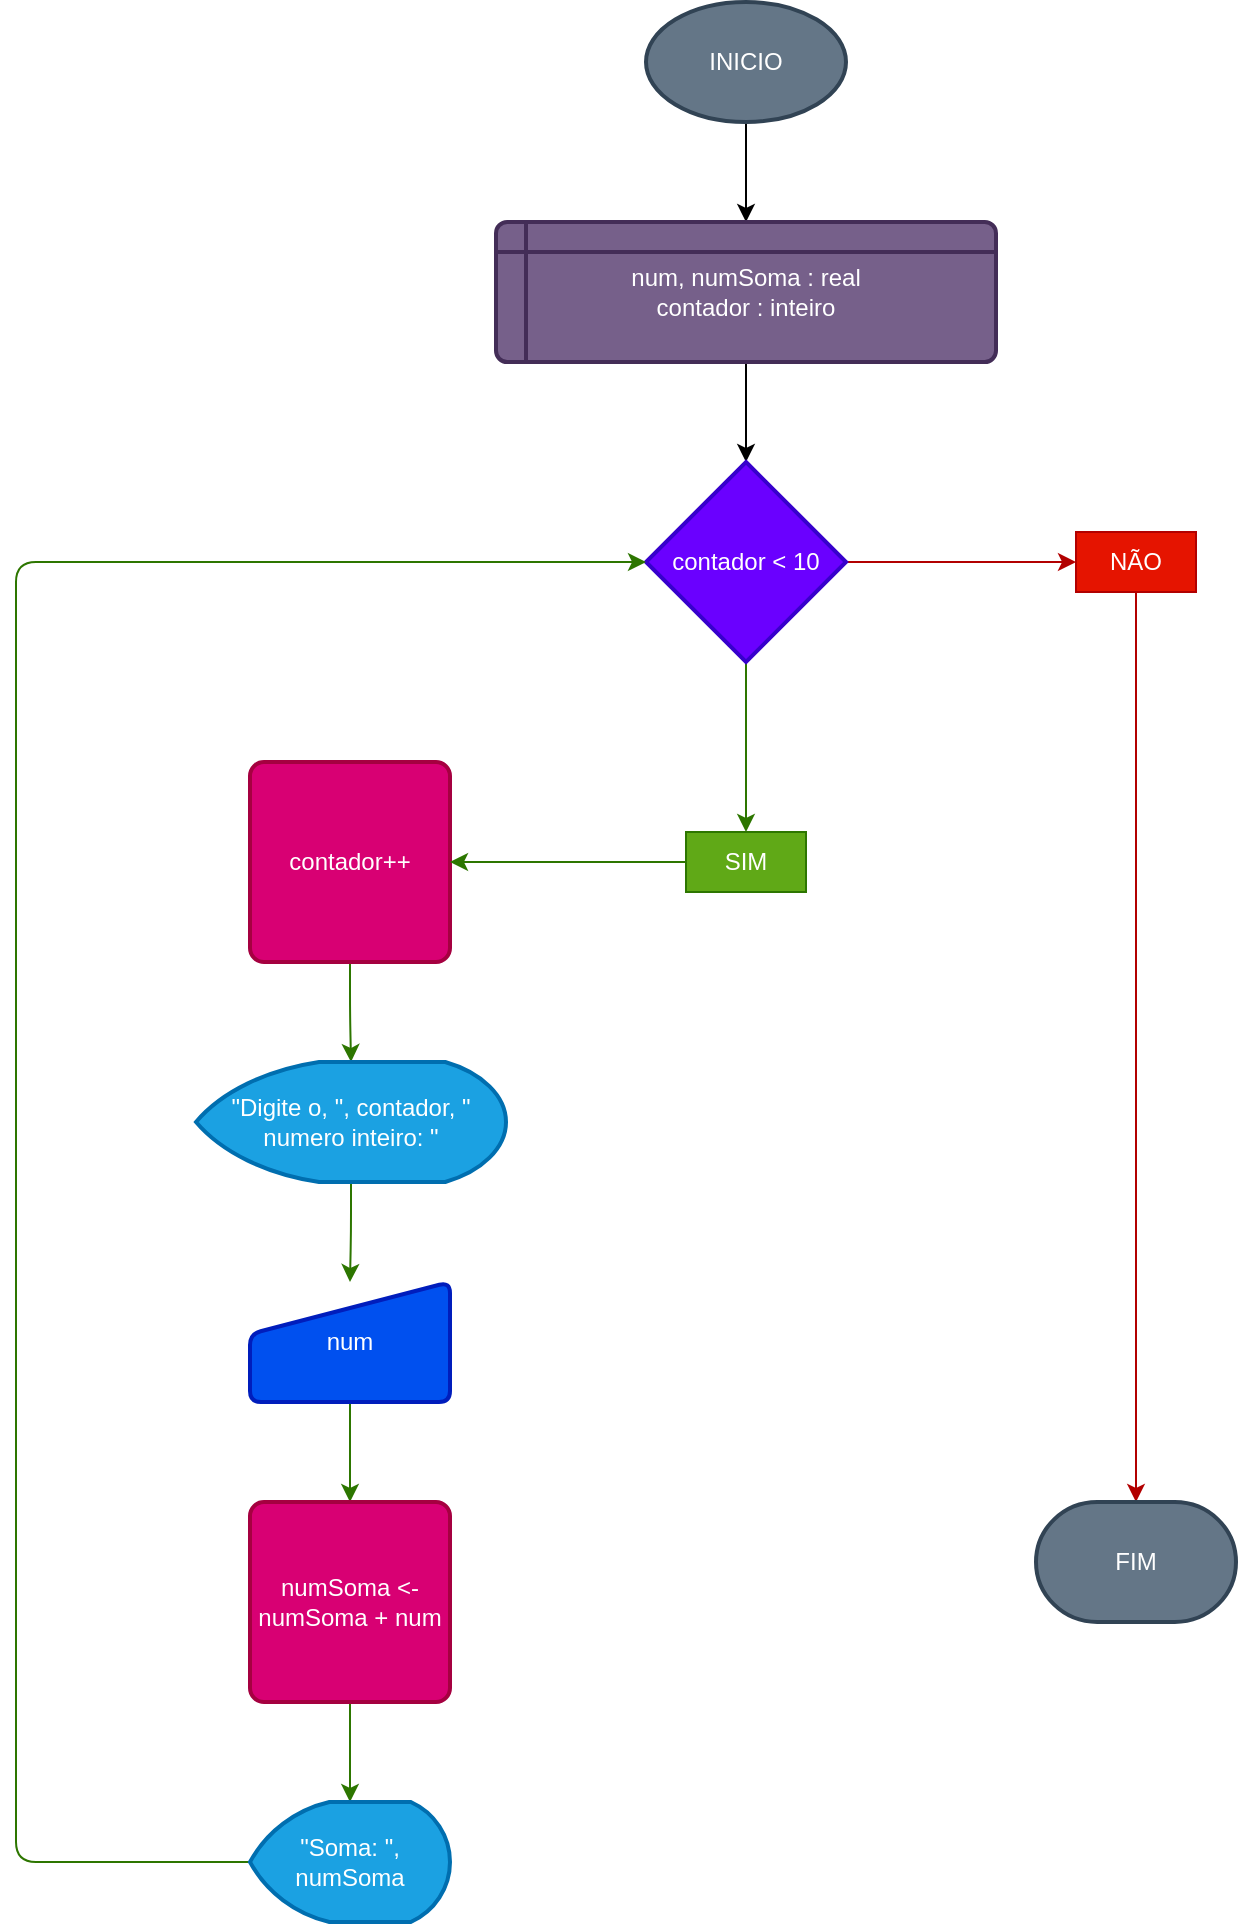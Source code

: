 <mxfile>
    <diagram id="2WaYUVcLMbmCNdOLXXDX" name="Page-1">
        <mxGraphModel dx="1631" dy="976" grid="1" gridSize="10" guides="1" tooltips="1" connect="1" arrows="1" fold="1" page="1" pageScale="1" pageWidth="850" pageHeight="1100" math="0" shadow="0">
            <root>
                <mxCell id="0"/>
                <mxCell id="1" parent="0"/>
                <mxCell id="25" style="edgeStyle=orthogonalEdgeStyle;html=1;entryX=0.5;entryY=0;entryDx=0;entryDy=0;" edge="1" parent="1" source="2" target="3">
                    <mxGeometry relative="1" as="geometry"/>
                </mxCell>
                <mxCell id="2" value="INICIO" style="strokeWidth=2;html=1;shape=mxgraph.flowchart.start_1;whiteSpace=wrap;fillColor=#647687;fontColor=#ffffff;strokeColor=#314354;" vertex="1" parent="1">
                    <mxGeometry x="375" y="50" width="100" height="60" as="geometry"/>
                </mxCell>
                <mxCell id="24" style="edgeStyle=orthogonalEdgeStyle;html=1;entryX=0.5;entryY=0;entryDx=0;entryDy=0;entryPerimeter=0;" edge="1" parent="1" source="3" target="4">
                    <mxGeometry relative="1" as="geometry"/>
                </mxCell>
                <mxCell id="3" value="num, numSoma : real&lt;br&gt;contador : inteiro" style="shape=internalStorage;whiteSpace=wrap;html=1;dx=15;dy=15;rounded=1;arcSize=8;strokeWidth=2;fillColor=#76608a;fontColor=#ffffff;strokeColor=#432D57;" vertex="1" parent="1">
                    <mxGeometry x="300" y="160" width="250" height="70" as="geometry"/>
                </mxCell>
                <mxCell id="18" style="edgeStyle=orthogonalEdgeStyle;html=1;entryX=0.5;entryY=0;entryDx=0;entryDy=0;fillColor=#60a917;strokeColor=#2D7600;" edge="1" parent="1" source="4" target="17">
                    <mxGeometry relative="1" as="geometry"/>
                </mxCell>
                <mxCell id="21" style="edgeStyle=orthogonalEdgeStyle;html=1;entryX=0;entryY=0.5;entryDx=0;entryDy=0;fillColor=#e51400;strokeColor=#B20000;" edge="1" parent="1" source="4" target="20">
                    <mxGeometry relative="1" as="geometry"/>
                </mxCell>
                <mxCell id="4" value="contador &amp;lt; 10" style="strokeWidth=2;html=1;shape=mxgraph.flowchart.decision;whiteSpace=wrap;fillColor=#6a00ff;fontColor=#ffffff;strokeColor=#3700CC;" vertex="1" parent="1">
                    <mxGeometry x="375" y="280" width="100" height="100" as="geometry"/>
                </mxCell>
                <mxCell id="13" style="edgeStyle=orthogonalEdgeStyle;html=1;entryX=0.5;entryY=0;entryDx=0;entryDy=0;entryPerimeter=0;fillColor=#60a917;strokeColor=#2D7600;" edge="1" parent="1" source="5" target="6">
                    <mxGeometry relative="1" as="geometry"/>
                </mxCell>
                <mxCell id="5" value="contador++" style="rounded=1;whiteSpace=wrap;html=1;absoluteArcSize=1;arcSize=14;strokeWidth=2;fillColor=#d80073;fontColor=#ffffff;strokeColor=#A50040;" vertex="1" parent="1">
                    <mxGeometry x="177" y="430" width="100" height="100" as="geometry"/>
                </mxCell>
                <mxCell id="14" style="edgeStyle=orthogonalEdgeStyle;html=1;entryX=0.5;entryY=0;entryDx=0;entryDy=0;fillColor=#60a917;strokeColor=#2D7600;" edge="1" parent="1" source="6" target="8">
                    <mxGeometry relative="1" as="geometry"/>
                </mxCell>
                <mxCell id="6" value="&quot;Digite o, &quot;, contador, &quot; numero inteiro: &quot;" style="strokeWidth=2;html=1;shape=mxgraph.flowchart.display;whiteSpace=wrap;fillColor=#1ba1e2;fontColor=#ffffff;strokeColor=#006EAF;" vertex="1" parent="1">
                    <mxGeometry x="150" y="580" width="155" height="60" as="geometry"/>
                </mxCell>
                <mxCell id="15" style="edgeStyle=orthogonalEdgeStyle;html=1;entryX=0.5;entryY=0;entryDx=0;entryDy=0;fillColor=#60a917;strokeColor=#2D7600;" edge="1" parent="1" source="8" target="9">
                    <mxGeometry relative="1" as="geometry"/>
                </mxCell>
                <mxCell id="8" value="num" style="html=1;strokeWidth=2;shape=manualInput;whiteSpace=wrap;rounded=1;size=26;arcSize=11;fillColor=#0050ef;fontColor=#ffffff;strokeColor=#001DBC;" vertex="1" parent="1">
                    <mxGeometry x="177" y="690" width="100" height="60" as="geometry"/>
                </mxCell>
                <mxCell id="16" style="edgeStyle=orthogonalEdgeStyle;html=1;entryX=0.5;entryY=0;entryDx=0;entryDy=0;entryPerimeter=0;fillColor=#60a917;strokeColor=#2D7600;" edge="1" parent="1" source="9" target="10">
                    <mxGeometry relative="1" as="geometry"/>
                </mxCell>
                <mxCell id="9" value="numSoma &amp;lt;- numSoma + num" style="rounded=1;whiteSpace=wrap;html=1;absoluteArcSize=1;arcSize=14;strokeWidth=2;fillColor=#d80073;fontColor=#ffffff;strokeColor=#A50040;" vertex="1" parent="1">
                    <mxGeometry x="177" y="800" width="100" height="100" as="geometry"/>
                </mxCell>
                <mxCell id="12" style="edgeStyle=orthogonalEdgeStyle;html=1;entryX=0;entryY=0.5;entryDx=0;entryDy=0;entryPerimeter=0;fillColor=#60a917;strokeColor=#2D7600;" edge="1" parent="1" source="10" target="4">
                    <mxGeometry relative="1" as="geometry">
                        <Array as="points">
                            <mxPoint x="60" y="980"/>
                            <mxPoint x="60" y="330"/>
                        </Array>
                    </mxGeometry>
                </mxCell>
                <mxCell id="10" value="&quot;Soma: &quot;, numSoma" style="strokeWidth=2;html=1;shape=mxgraph.flowchart.display;whiteSpace=wrap;fillColor=#1ba1e2;fontColor=#ffffff;strokeColor=#006EAF;" vertex="1" parent="1">
                    <mxGeometry x="177" y="950" width="100" height="60" as="geometry"/>
                </mxCell>
                <mxCell id="19" style="edgeStyle=orthogonalEdgeStyle;html=1;entryX=1;entryY=0.5;entryDx=0;entryDy=0;fillColor=#60a917;strokeColor=#2D7600;" edge="1" parent="1" source="17" target="5">
                    <mxGeometry relative="1" as="geometry"/>
                </mxCell>
                <mxCell id="17" value="SIM" style="text;html=1;strokeColor=#2D7600;fillColor=#60a917;align=center;verticalAlign=middle;whiteSpace=wrap;rounded=0;fontColor=#ffffff;" vertex="1" parent="1">
                    <mxGeometry x="395" y="465" width="60" height="30" as="geometry"/>
                </mxCell>
                <mxCell id="22" style="edgeStyle=orthogonalEdgeStyle;html=1;fillColor=#e51400;strokeColor=#B20000;" edge="1" parent="1" source="20">
                    <mxGeometry relative="1" as="geometry">
                        <mxPoint x="620" y="800" as="targetPoint"/>
                    </mxGeometry>
                </mxCell>
                <mxCell id="20" value="NÃO" style="text;html=1;strokeColor=#B20000;fillColor=#e51400;align=center;verticalAlign=middle;whiteSpace=wrap;rounded=0;fontColor=#ffffff;" vertex="1" parent="1">
                    <mxGeometry x="590" y="315" width="60" height="30" as="geometry"/>
                </mxCell>
                <mxCell id="23" value="FIM" style="strokeWidth=2;html=1;shape=mxgraph.flowchart.terminator;whiteSpace=wrap;fillColor=#647687;fontColor=#ffffff;strokeColor=#314354;" vertex="1" parent="1">
                    <mxGeometry x="570" y="800" width="100" height="60" as="geometry"/>
                </mxCell>
            </root>
        </mxGraphModel>
    </diagram>
</mxfile>